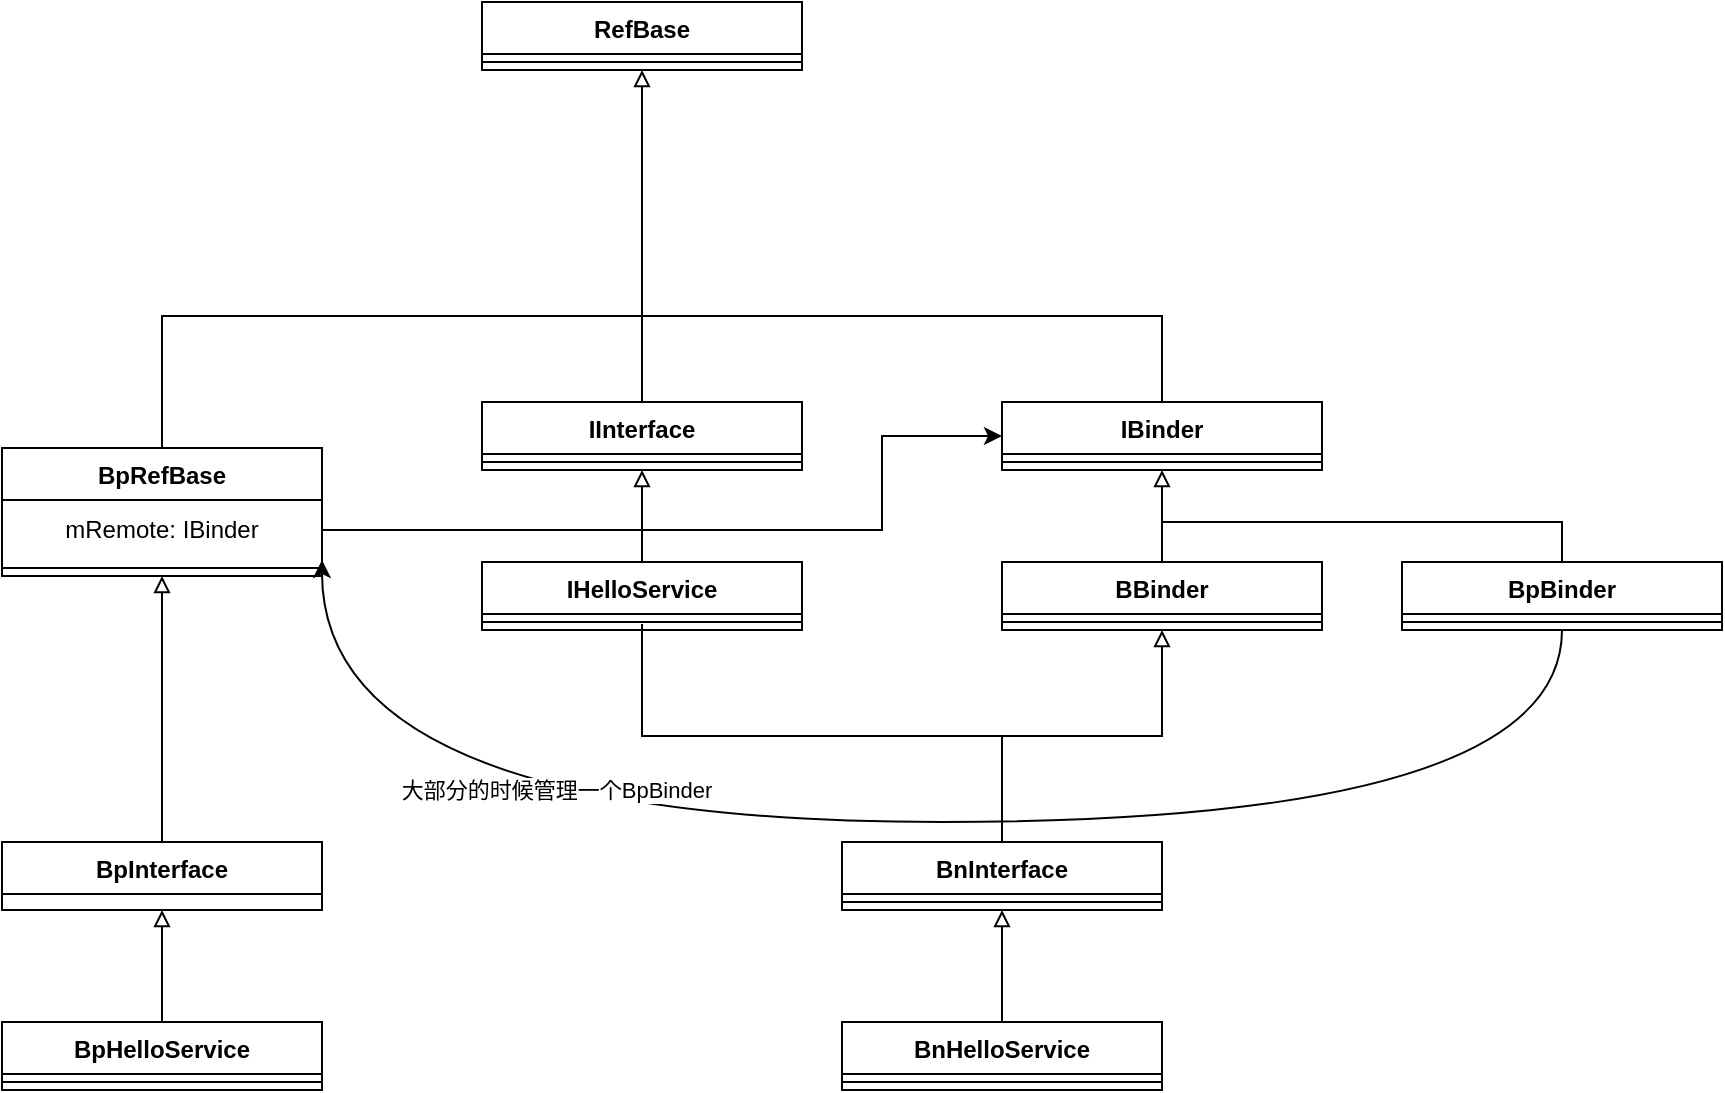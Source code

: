 <mxfile version="24.7.17">
  <diagram id="9YuQNYpFi2qVwNB5_boU" name="第 1 页">
    <mxGraphModel dx="1106" dy="702" grid="1" gridSize="10" guides="1" tooltips="1" connect="1" arrows="1" fold="1" page="1" pageScale="1" pageWidth="827" pageHeight="1169" math="0" shadow="0">
      <root>
        <mxCell id="0" />
        <mxCell id="1" parent="0" />
        <mxCell id="TsIwYy5W_-y_uS0U8a7b-1" value="RefBase" style="swimlane;fontStyle=1;align=center;verticalAlign=top;childLayout=stackLayout;horizontal=1;startSize=26;horizontalStack=0;resizeParent=1;resizeParentMax=0;resizeLast=0;collapsible=1;marginBottom=0;whiteSpace=wrap;html=1;" parent="1" vertex="1">
          <mxGeometry x="330" y="30" width="160" height="34" as="geometry">
            <mxRectangle x="334" y="90" width="90" height="30" as="alternateBounds" />
          </mxGeometry>
        </mxCell>
        <mxCell id="TsIwYy5W_-y_uS0U8a7b-3" value="" style="line;strokeWidth=1;fillColor=none;align=left;verticalAlign=middle;spacingTop=-1;spacingLeft=3;spacingRight=3;rotatable=0;labelPosition=right;points=[];portConstraint=eastwest;strokeColor=inherit;" parent="TsIwYy5W_-y_uS0U8a7b-1" vertex="1">
          <mxGeometry y="26" width="160" height="8" as="geometry" />
        </mxCell>
        <mxCell id="U934IeIkfPVgtVKoEwTr-10" style="edgeStyle=orthogonalEdgeStyle;rounded=0;orthogonalLoop=1;jettySize=auto;html=1;entryX=0.5;entryY=1;entryDx=0;entryDy=0;endArrow=block;endFill=0;" parent="1" source="U934IeIkfPVgtVKoEwTr-1" target="TsIwYy5W_-y_uS0U8a7b-1" edge="1">
          <mxGeometry relative="1" as="geometry" />
        </mxCell>
        <mxCell id="U934IeIkfPVgtVKoEwTr-1" value="IInterface" style="swimlane;fontStyle=1;align=center;verticalAlign=top;childLayout=stackLayout;horizontal=1;startSize=26;horizontalStack=0;resizeParent=1;resizeParentMax=0;resizeLast=0;collapsible=1;marginBottom=0;whiteSpace=wrap;html=1;" parent="1" vertex="1">
          <mxGeometry x="330" y="230" width="160" height="34" as="geometry">
            <mxRectangle x="334" y="90" width="90" height="30" as="alternateBounds" />
          </mxGeometry>
        </mxCell>
        <mxCell id="U934IeIkfPVgtVKoEwTr-3" value="" style="line;strokeWidth=1;fillColor=none;align=left;verticalAlign=middle;spacingTop=-1;spacingLeft=3;spacingRight=3;rotatable=0;labelPosition=right;points=[];portConstraint=eastwest;strokeColor=inherit;" parent="U934IeIkfPVgtVKoEwTr-1" vertex="1">
          <mxGeometry y="26" width="160" height="8" as="geometry" />
        </mxCell>
        <mxCell id="ATUGRIdwvI6KWcAS6G_--12" style="edgeStyle=orthogonalEdgeStyle;rounded=0;orthogonalLoop=1;jettySize=auto;html=1;entryX=0.5;entryY=1;entryDx=0;entryDy=0;endArrow=block;endFill=0;" parent="1" source="U934IeIkfPVgtVKoEwTr-5" target="U934IeIkfPVgtVKoEwTr-16" edge="1">
          <mxGeometry relative="1" as="geometry" />
        </mxCell>
        <mxCell id="U934IeIkfPVgtVKoEwTr-5" value="BnHelloService" style="swimlane;fontStyle=1;align=center;verticalAlign=top;childLayout=stackLayout;horizontal=1;startSize=26;horizontalStack=0;resizeParent=1;resizeParentMax=0;resizeLast=0;collapsible=1;marginBottom=0;whiteSpace=wrap;html=1;" parent="1" vertex="1">
          <mxGeometry x="510" y="540" width="160" height="34" as="geometry" />
        </mxCell>
        <mxCell id="U934IeIkfPVgtVKoEwTr-7" value="" style="line;strokeWidth=1;fillColor=none;align=left;verticalAlign=middle;spacingTop=-1;spacingLeft=3;spacingRight=3;rotatable=0;labelPosition=right;points=[];portConstraint=eastwest;strokeColor=inherit;" parent="U934IeIkfPVgtVKoEwTr-5" vertex="1">
          <mxGeometry y="26" width="160" height="8" as="geometry" />
        </mxCell>
        <mxCell id="ATUGRIdwvI6KWcAS6G_--18" style="edgeStyle=orthogonalEdgeStyle;rounded=0;orthogonalLoop=1;jettySize=auto;html=1;entryX=0.5;entryY=1;entryDx=0;entryDy=0;endArrow=block;endFill=0;" parent="1" source="U934IeIkfPVgtVKoEwTr-11" target="jGm2p0YNZzlWS7KEtZNX-5" edge="1">
          <mxGeometry relative="1" as="geometry" />
        </mxCell>
        <mxCell id="U934IeIkfPVgtVKoEwTr-11" value="BBinder" style="swimlane;fontStyle=1;align=center;verticalAlign=top;childLayout=stackLayout;horizontal=1;startSize=26;horizontalStack=0;resizeParent=1;resizeParentMax=0;resizeLast=0;collapsible=1;marginBottom=0;whiteSpace=wrap;html=1;" parent="1" vertex="1">
          <mxGeometry x="590" y="310" width="160" height="34" as="geometry" />
        </mxCell>
        <mxCell id="U934IeIkfPVgtVKoEwTr-13" value="" style="line;strokeWidth=1;fillColor=none;align=left;verticalAlign=middle;spacingTop=-1;spacingLeft=3;spacingRight=3;rotatable=0;labelPosition=right;points=[];portConstraint=eastwest;strokeColor=inherit;" parent="U934IeIkfPVgtVKoEwTr-11" vertex="1">
          <mxGeometry y="26" width="160" height="8" as="geometry" />
        </mxCell>
        <mxCell id="ATUGRIdwvI6KWcAS6G_--19" style="edgeStyle=orthogonalEdgeStyle;rounded=0;orthogonalLoop=1;jettySize=auto;html=1;entryX=0.5;entryY=1;entryDx=0;entryDy=0;endArrow=block;endFill=0;" parent="1" source="U934IeIkfPVgtVKoEwTr-16" target="U934IeIkfPVgtVKoEwTr-11" edge="1">
          <mxGeometry relative="1" as="geometry" />
        </mxCell>
        <mxCell id="U934IeIkfPVgtVKoEwTr-16" value="BnInterface" style="swimlane;fontStyle=1;align=center;verticalAlign=top;childLayout=stackLayout;horizontal=1;startSize=26;horizontalStack=0;resizeParent=1;resizeParentMax=0;resizeLast=0;collapsible=1;marginBottom=0;whiteSpace=wrap;html=1;" parent="1" vertex="1">
          <mxGeometry x="510" y="450" width="160" height="34" as="geometry" />
        </mxCell>
        <mxCell id="U934IeIkfPVgtVKoEwTr-18" value="" style="line;strokeWidth=1;fillColor=none;align=left;verticalAlign=middle;spacingTop=-1;spacingLeft=3;spacingRight=3;rotatable=0;labelPosition=right;points=[];portConstraint=eastwest;strokeColor=inherit;" parent="U934IeIkfPVgtVKoEwTr-16" vertex="1">
          <mxGeometry y="26" width="160" height="8" as="geometry" />
        </mxCell>
        <mxCell id="ATUGRIdwvI6KWcAS6G_--13" style="edgeStyle=orthogonalEdgeStyle;rounded=0;orthogonalLoop=1;jettySize=auto;html=1;entryX=0.5;entryY=1;entryDx=0;entryDy=0;endArrow=block;endFill=0;" parent="1" source="U934IeIkfPVgtVKoEwTr-21" target="U934IeIkfPVgtVKoEwTr-27" edge="1">
          <mxGeometry relative="1" as="geometry" />
        </mxCell>
        <mxCell id="U934IeIkfPVgtVKoEwTr-21" value="BpHelloService" style="swimlane;fontStyle=1;align=center;verticalAlign=top;childLayout=stackLayout;horizontal=1;startSize=26;horizontalStack=0;resizeParent=1;resizeParentMax=0;resizeLast=0;collapsible=1;marginBottom=0;whiteSpace=wrap;html=1;" parent="1" vertex="1">
          <mxGeometry x="90" y="540" width="160" height="34" as="geometry" />
        </mxCell>
        <mxCell id="U934IeIkfPVgtVKoEwTr-23" value="" style="line;strokeWidth=1;fillColor=none;align=left;verticalAlign=middle;spacingTop=-1;spacingLeft=3;spacingRight=3;rotatable=0;labelPosition=right;points=[];portConstraint=eastwest;strokeColor=inherit;" parent="U934IeIkfPVgtVKoEwTr-21" vertex="1">
          <mxGeometry y="26" width="160" height="8" as="geometry" />
        </mxCell>
        <mxCell id="U934IeIkfPVgtVKoEwTr-27" value="BpInterface" style="swimlane;fontStyle=1;align=center;verticalAlign=top;childLayout=stackLayout;horizontal=1;startSize=26;horizontalStack=0;resizeParent=1;resizeParentMax=0;resizeLast=0;collapsible=1;marginBottom=0;whiteSpace=wrap;html=1;" parent="1" vertex="1">
          <mxGeometry x="90" y="450" width="160" height="34" as="geometry" />
        </mxCell>
        <mxCell id="ATUGRIdwvI6KWcAS6G_--17" style="edgeStyle=orthogonalEdgeStyle;rounded=0;orthogonalLoop=1;jettySize=auto;html=1;endArrow=none;endFill=0;exitX=0.5;exitY=0;exitDx=0;exitDy=0;" parent="1" source="jGm2p0YNZzlWS7KEtZNX-5" edge="1">
          <mxGeometry relative="1" as="geometry">
            <mxPoint x="410" y="187" as="targetPoint" />
            <mxPoint x="670" y="227" as="sourcePoint" />
            <Array as="points">
              <mxPoint x="670" y="187" />
            </Array>
          </mxGeometry>
        </mxCell>
        <mxCell id="jGm2p0YNZzlWS7KEtZNX-5" value="IBinder" style="swimlane;fontStyle=1;align=center;verticalAlign=top;childLayout=stackLayout;horizontal=1;startSize=26;horizontalStack=0;resizeParent=1;resizeParentMax=0;resizeLast=0;collapsible=1;marginBottom=0;whiteSpace=wrap;html=1;" parent="1" vertex="1">
          <mxGeometry x="590" y="230" width="160" height="34" as="geometry" />
        </mxCell>
        <mxCell id="jGm2p0YNZzlWS7KEtZNX-6" value="" style="line;strokeWidth=1;fillColor=none;align=left;verticalAlign=middle;spacingTop=-1;spacingLeft=3;spacingRight=3;rotatable=0;labelPosition=right;points=[];portConstraint=eastwest;strokeColor=inherit;" parent="jGm2p0YNZzlWS7KEtZNX-5" vertex="1">
          <mxGeometry y="26" width="160" height="8" as="geometry" />
        </mxCell>
        <mxCell id="ATUGRIdwvI6KWcAS6G_--3" style="edgeStyle=orthogonalEdgeStyle;rounded=0;orthogonalLoop=1;jettySize=auto;html=1;exitX=0.5;exitY=0;exitDx=0;exitDy=0;endArrow=none;endFill=0;" parent="1" source="ATUGRIdwvI6KWcAS6G_--1" edge="1">
          <mxGeometry relative="1" as="geometry">
            <mxPoint x="410" y="187" as="targetPoint" />
            <mxPoint x="170" y="229" as="sourcePoint" />
            <Array as="points">
              <mxPoint x="170" y="187" />
            </Array>
          </mxGeometry>
        </mxCell>
        <mxCell id="ATUGRIdwvI6KWcAS6G_--1" value="BpRefBase" style="swimlane;fontStyle=1;align=center;verticalAlign=top;childLayout=stackLayout;horizontal=1;startSize=26;horizontalStack=0;resizeParent=1;resizeParentMax=0;resizeLast=0;collapsible=1;marginBottom=0;whiteSpace=wrap;html=1;" parent="1" vertex="1">
          <mxGeometry x="90" y="253" width="160" height="64" as="geometry" />
        </mxCell>
        <mxCell id="ATUGRIdwvI6KWcAS6G_--21" value="mRemote: IBinder" style="text;html=1;align=center;verticalAlign=middle;whiteSpace=wrap;rounded=0;" parent="ATUGRIdwvI6KWcAS6G_--1" vertex="1">
          <mxGeometry y="26" width="160" height="30" as="geometry" />
        </mxCell>
        <mxCell id="ATUGRIdwvI6KWcAS6G_--2" value="" style="line;strokeWidth=1;fillColor=none;align=left;verticalAlign=middle;spacingTop=-1;spacingLeft=3;spacingRight=3;rotatable=0;labelPosition=right;points=[];portConstraint=eastwest;strokeColor=inherit;" parent="ATUGRIdwvI6KWcAS6G_--1" vertex="1">
          <mxGeometry y="56" width="160" height="8" as="geometry" />
        </mxCell>
        <mxCell id="ATUGRIdwvI6KWcAS6G_--6" style="edgeStyle=orthogonalEdgeStyle;rounded=0;orthogonalLoop=1;jettySize=auto;html=1;entryX=0.5;entryY=1;entryDx=0;entryDy=0;endArrow=block;endFill=0;exitX=0.5;exitY=0;exitDx=0;exitDy=0;" parent="1" source="U934IeIkfPVgtVKoEwTr-27" target="ATUGRIdwvI6KWcAS6G_--1" edge="1">
          <mxGeometry relative="1" as="geometry">
            <mxPoint x="170" y="310" as="sourcePoint" />
          </mxGeometry>
        </mxCell>
        <mxCell id="ATUGRIdwvI6KWcAS6G_--16" style="edgeStyle=orthogonalEdgeStyle;rounded=0;orthogonalLoop=1;jettySize=auto;html=1;entryX=0.5;entryY=1;entryDx=0;entryDy=0;endArrow=block;endFill=0;" parent="1" source="ATUGRIdwvI6KWcAS6G_--14" target="U934IeIkfPVgtVKoEwTr-1" edge="1">
          <mxGeometry relative="1" as="geometry" />
        </mxCell>
        <mxCell id="ATUGRIdwvI6KWcAS6G_--20" style="edgeStyle=orthogonalEdgeStyle;rounded=0;orthogonalLoop=1;jettySize=auto;html=1;endArrow=none;endFill=0;" parent="1" edge="1">
          <mxGeometry relative="1" as="geometry">
            <mxPoint x="590" y="397" as="targetPoint" />
            <mxPoint x="410" y="341" as="sourcePoint" />
            <Array as="points">
              <mxPoint x="410" y="397" />
            </Array>
          </mxGeometry>
        </mxCell>
        <mxCell id="ATUGRIdwvI6KWcAS6G_--14" value="IHelloService" style="swimlane;fontStyle=1;align=center;verticalAlign=top;childLayout=stackLayout;horizontal=1;startSize=26;horizontalStack=0;resizeParent=1;resizeParentMax=0;resizeLast=0;collapsible=1;marginBottom=0;whiteSpace=wrap;html=1;" parent="1" vertex="1">
          <mxGeometry x="330" y="310" width="160" height="34" as="geometry" />
        </mxCell>
        <mxCell id="ATUGRIdwvI6KWcAS6G_--15" value="" style="line;strokeWidth=1;fillColor=none;align=left;verticalAlign=middle;spacingTop=-1;spacingLeft=3;spacingRight=3;rotatable=0;labelPosition=right;points=[];portConstraint=eastwest;strokeColor=inherit;" parent="ATUGRIdwvI6KWcAS6G_--14" vertex="1">
          <mxGeometry y="26" width="160" height="8" as="geometry" />
        </mxCell>
        <mxCell id="ATUGRIdwvI6KWcAS6G_--23" style="edgeStyle=orthogonalEdgeStyle;rounded=0;orthogonalLoop=1;jettySize=auto;html=1;entryX=0;entryY=0.5;entryDx=0;entryDy=0;" parent="1" source="ATUGRIdwvI6KWcAS6G_--21" target="jGm2p0YNZzlWS7KEtZNX-5" edge="1">
          <mxGeometry relative="1" as="geometry">
            <Array as="points">
              <mxPoint x="530" y="294" />
              <mxPoint x="530" y="247" />
            </Array>
          </mxGeometry>
        </mxCell>
        <mxCell id="Un8qr9G7mNoNglcVF5LK-4" style="edgeStyle=orthogonalEdgeStyle;rounded=0;orthogonalLoop=1;jettySize=auto;html=1;endArrow=none;endFill=0;" edge="1" parent="1" source="Un8qr9G7mNoNglcVF5LK-1">
          <mxGeometry relative="1" as="geometry">
            <mxPoint x="670" y="290" as="targetPoint" />
            <Array as="points">
              <mxPoint x="870" y="290" />
            </Array>
          </mxGeometry>
        </mxCell>
        <mxCell id="Un8qr9G7mNoNglcVF5LK-5" style="edgeStyle=orthogonalEdgeStyle;rounded=0;orthogonalLoop=1;jettySize=auto;html=1;entryX=1;entryY=1;entryDx=0;entryDy=0;curved=1;" edge="1" parent="1" source="Un8qr9G7mNoNglcVF5LK-1" target="ATUGRIdwvI6KWcAS6G_--21">
          <mxGeometry relative="1" as="geometry">
            <Array as="points">
              <mxPoint x="870" y="440" />
              <mxPoint x="250" y="440" />
            </Array>
          </mxGeometry>
        </mxCell>
        <mxCell id="Un8qr9G7mNoNglcVF5LK-6" value="大部分的时候管理一个BpBinder" style="edgeLabel;html=1;align=center;verticalAlign=middle;resizable=0;points=[];" vertex="1" connectable="0" parent="Un8qr9G7mNoNglcVF5LK-5">
          <mxGeometry x="0.415" y="-16" relative="1" as="geometry">
            <mxPoint as="offset" />
          </mxGeometry>
        </mxCell>
        <mxCell id="Un8qr9G7mNoNglcVF5LK-1" value="BpBinder" style="swimlane;fontStyle=1;align=center;verticalAlign=top;childLayout=stackLayout;horizontal=1;startSize=26;horizontalStack=0;resizeParent=1;resizeParentMax=0;resizeLast=0;collapsible=1;marginBottom=0;whiteSpace=wrap;html=1;" vertex="1" parent="1">
          <mxGeometry x="790" y="310" width="160" height="34" as="geometry" />
        </mxCell>
        <mxCell id="Un8qr9G7mNoNglcVF5LK-2" value="" style="line;strokeWidth=1;fillColor=none;align=left;verticalAlign=middle;spacingTop=-1;spacingLeft=3;spacingRight=3;rotatable=0;labelPosition=right;points=[];portConstraint=eastwest;strokeColor=inherit;" vertex="1" parent="Un8qr9G7mNoNglcVF5LK-1">
          <mxGeometry y="26" width="160" height="8" as="geometry" />
        </mxCell>
      </root>
    </mxGraphModel>
  </diagram>
</mxfile>
